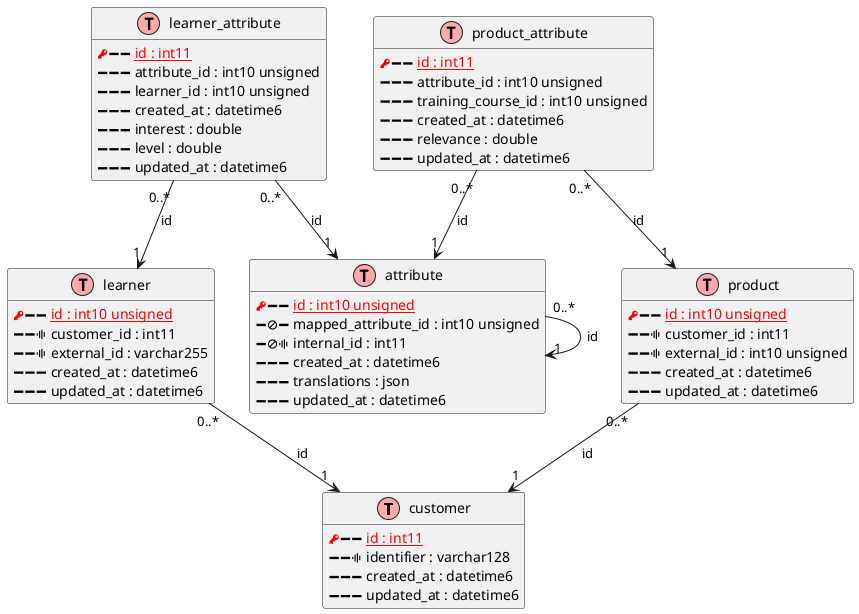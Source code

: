 @startuml
' uncomment the line below if you're using computer with a retina display
' skinparam dpi 300
!function Table($name)
  !return "class " + $name + " << (T,#FFAAAA) >>"
!endfunction
' we use bold for primary key
' green color for unique
' and underscore for not_null
!function column($name, $type, $null="", $pk="", $fk="", $unique="")
  !$label = ""

  ' Display key
  !if ($pk == "PK" && $fk != "FK")
    !$label = "<color:red><&key></color>"
  !elseif ($pk == "PK" && $fk == "FK")
    !$label = "<color:blue><&key></color>"
  !elseif ($fk == "FK")
    !$label = "<color:green><&key></color>"
  !else
    !$label = "<&minus>"
  !endif

  ' Display nullable icon
  !if ($null == "NULL")
    !$label = $label + "<&ban>"
  !else
    !$label = $label + "<&minus>"
  !endif

  ' Display unique icon
  !if ($unique == "UNIQUE")
    !$label = $label + "<&audio-spectrum>"
  !else
    !$label = $label + "<&minus>"
  !endif

  ' display label in the right color (PK, FK, both, none)
  !$label = $label + " "
  !$columnSpec = $name + " : " + $type
  !if ($pk == "PK" && $fk != "FK")
    !$label = $label + "<u><color:red>" + $columnSpec + "</color></u>"
  !elseif ($pk == "PK" && $fk == "FK")
    !$label = $label + "<u><color:blue>" + $columnSpec + "</color></u>"
  !elseif ($fk == "FK")
    !$label = $label + "<u><color:green>" + $columnSpec + "</color></u>"
  !else
    !$label = $label + $columnSpec
  !endif

  !return $label
!endfunction
' other tags available:
' <i></i>
' <back:COLOR></color>, where color is a color name or html color code
' (#FFAACC)
' see: http://plantuml.com/classes.html#More
hide methods
hide stereotypes
skinparam classAttributeIconSize 0

' entities
' entities
Table(customer) {
  column("id", "int11", "NOT NULL", "PK", "", "")
  column("identifier", "varchar128", "NOT NULL", "", "", "UNIQUE")
  column("created_at", "datetime6", "NOT NULL", "", "", "")
  column("updated_at", "datetime6", "NOT NULL", "", "", "")
}

Table(learner) {
  column("id", "int10 unsigned", "NOT NULL", "PK", "", "")
  column("customer_id", "int11", "NOT NULL", "", "", "UNIQUE")
  column("external_id", "varchar255", "NOT NULL", "", "", "UNIQUE")
  column("created_at", "datetime6", "NOT NULL", "", "", "")
  column("updated_at", "datetime6", "NOT NULL", "", "", "")
}
learner "0..*" --> "1" customer : "id"

Table(learner_attribute) {
  column("id", "int11", "NOT NULL", "PK", "", "")
  column("attribute_id", "int10 unsigned", "NOT NULL", "", "", "")
  column("learner_id", "int10 unsigned", "NOT NULL", "", "", "")
  column("created_at", "datetime6", "NOT NULL", "", "", "")
  column("interest", "double", "NOT NULL", "", "", "")
  column("level", "double", "NOT NULL", "", "", "")
  column("updated_at", "datetime6", "NOT NULL", "", "", "")
}
learner_attribute "0..*" --> "1" attribute : "id"
learner_attribute "0..*" --> "1" learner : "id"

Table(attribute) {
  column("id", "int10 unsigned", "NOT NULL", "PK", "", "")
  column("mapped_attribute_id", "int10 unsigned", "NULL", "", "", "")
  column("internal_id", "int11", "NULL", "", "", "UNIQUE")
  column("created_at", "datetime6", "NOT NULL", "", "", "")
  column("translations", "json", "NOT NULL", "", "", "")
  column("updated_at", "datetime6", "NOT NULL", "", "", "")
}
attribute "0..*" --> "1" attribute : "id"

Table(product) {
  column("id", "int10 unsigned", "NOT NULL", "PK", "", "")
  column("customer_id", "int11", "NOT NULL", "", "", "UNIQUE")
  column("external_id", "int10 unsigned", "NOT NULL", "", "", "UNIQUE")
  column("created_at", "datetime6", "NOT NULL", "", "", "")
  column("updated_at", "datetime6", "NOT NULL", "", "", "")
}
product "0..*" --> "1" customer : "id"

Table(product_attribute) {
  column("id", "int11", "NOT NULL", "PK", "", "")
  column("attribute_id", "int10 unsigned", "NOT NULL", "", "", "")
  column("training_course_id", "int10 unsigned", "NOT NULL", "", "", "")
  column("created_at", "datetime6", "NOT NULL", "", "", "")
  column("relevance", "double", "NOT NULL", "", "", "")
  column("updated_at", "datetime6", "NOT NULL", "", "", "")
}
product_attribute "0..*" --> "1" attribute : "id"
product_attribute "0..*" --> "1" product : "id"

@enduml

